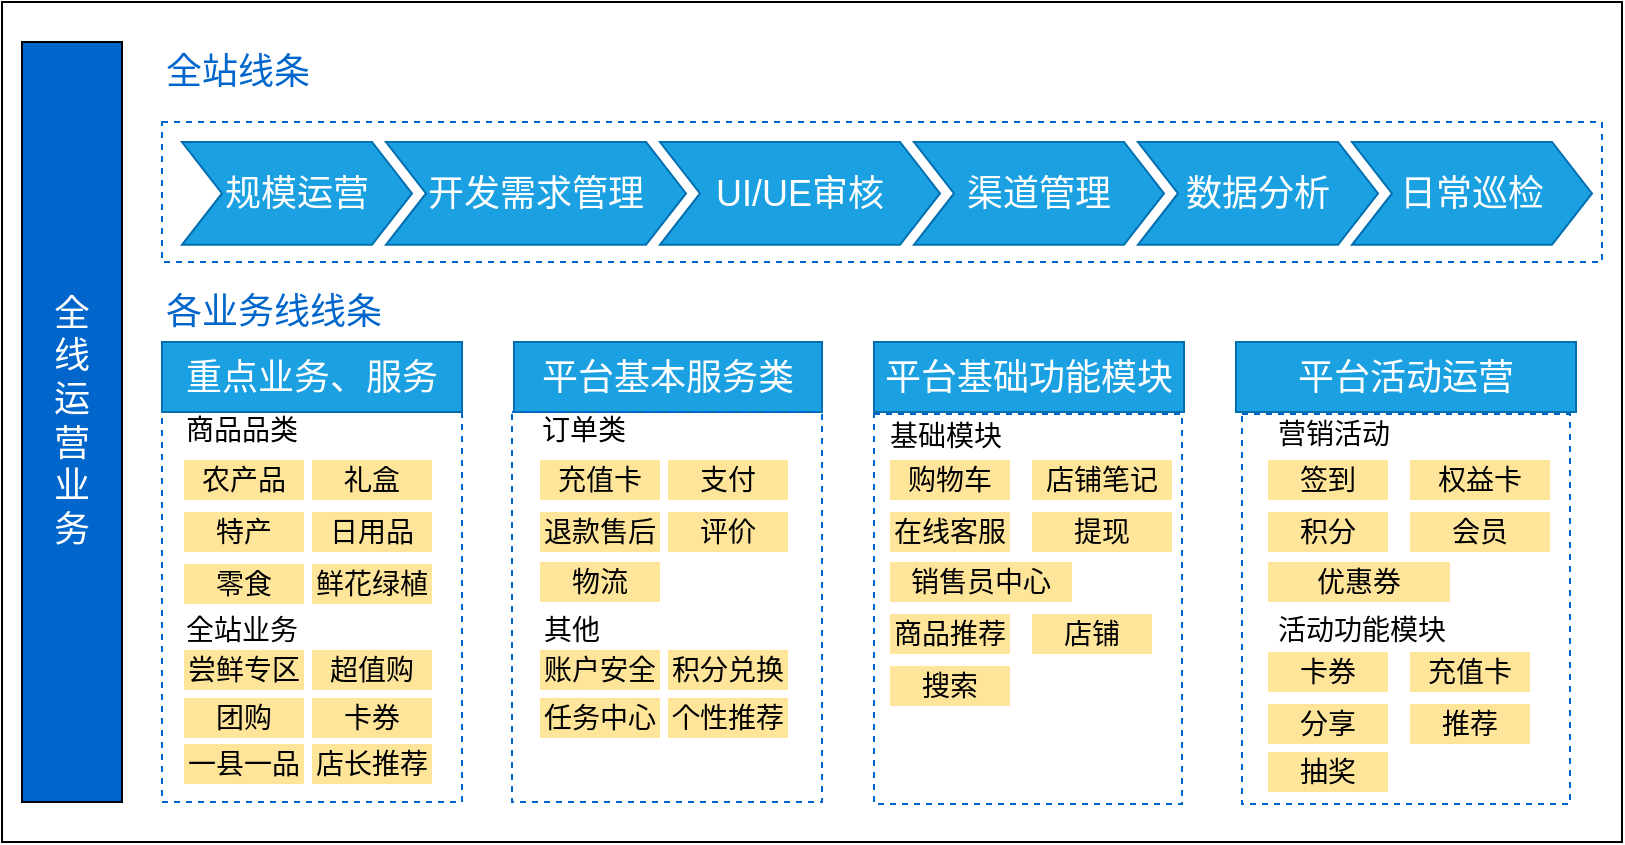 <mxfile version="20.4.0" type="github">
  <diagram id="R_URtQxGXfLqXmyFrW-w" name="第 1 页">
    <mxGraphModel dx="1180" dy="858" grid="1" gridSize="10" guides="1" tooltips="1" connect="1" arrows="1" fold="1" page="1" pageScale="1" pageWidth="1100" pageHeight="850" math="0" shadow="0">
      <root>
        <mxCell id="0" />
        <mxCell id="1" parent="0" />
        <mxCell id="sz1uF2nFQ3lxLdfejb0A-76" value="" style="whiteSpace=wrap;html=1;fontSize=14;" vertex="1" parent="1">
          <mxGeometry x="60" y="120" width="810" height="420" as="geometry" />
        </mxCell>
        <mxCell id="sz1uF2nFQ3lxLdfejb0A-1" value="全&lt;br style=&quot;font-size: 18px;&quot;&gt;线&lt;br style=&quot;font-size: 18px;&quot;&gt;运&lt;br style=&quot;font-size: 18px;&quot;&gt;营&lt;br style=&quot;font-size: 18px;&quot;&gt;业&lt;br style=&quot;font-size: 18px;&quot;&gt;务" style="rounded=0;whiteSpace=wrap;html=1;fillColor=#0066CC;fontColor=#FFFFFF;fontSize=18;" vertex="1" parent="1">
          <mxGeometry x="70" y="140" width="50" height="380" as="geometry" />
        </mxCell>
        <mxCell id="sz1uF2nFQ3lxLdfejb0A-3" value="&lt;font color=&quot;#0066cc&quot;&gt;全站线条&lt;/font&gt;" style="text;html=1;strokeColor=none;fillColor=none;align=left;verticalAlign=middle;whiteSpace=wrap;rounded=0;fontSize=18;fontColor=#FFFFFF;" vertex="1" parent="1">
          <mxGeometry x="140" y="140" width="170" height="30" as="geometry" />
        </mxCell>
        <mxCell id="sz1uF2nFQ3lxLdfejb0A-11" value="" style="group" vertex="1" connectable="0" parent="1">
          <mxGeometry x="150" y="190" width="710" height="60" as="geometry" />
        </mxCell>
        <mxCell id="sz1uF2nFQ3lxLdfejb0A-5" value="规模运营" style="shape=step;perimeter=stepPerimeter;whiteSpace=wrap;html=1;fixedSize=1;strokeColor=#006EAF;fontSize=18;fillColor=#1ba1e2;fontColor=#ffffff;" vertex="1" parent="sz1uF2nFQ3lxLdfejb0A-11">
          <mxGeometry width="115" height="51.429" as="geometry" />
        </mxCell>
        <mxCell id="sz1uF2nFQ3lxLdfejb0A-6" value="开发需求管理" style="shape=step;perimeter=stepPerimeter;whiteSpace=wrap;html=1;fixedSize=1;strokeColor=#006EAF;fontSize=18;fillColor=#1ba1e2;fontColor=#ffffff;" vertex="1" parent="sz1uF2nFQ3lxLdfejb0A-11">
          <mxGeometry x="102" width="150" height="51.429" as="geometry" />
        </mxCell>
        <mxCell id="sz1uF2nFQ3lxLdfejb0A-7" value="UI/UE审核" style="shape=step;perimeter=stepPerimeter;whiteSpace=wrap;html=1;fixedSize=1;strokeColor=#006EAF;fontSize=18;fillColor=#1ba1e2;fontColor=#ffffff;" vertex="1" parent="sz1uF2nFQ3lxLdfejb0A-11">
          <mxGeometry x="239" width="140" height="51.429" as="geometry" />
        </mxCell>
        <mxCell id="sz1uF2nFQ3lxLdfejb0A-8" value="渠道管理" style="shape=step;perimeter=stepPerimeter;whiteSpace=wrap;html=1;fixedSize=1;strokeColor=#006EAF;fontSize=18;fillColor=#1ba1e2;fontColor=#ffffff;" vertex="1" parent="sz1uF2nFQ3lxLdfejb0A-11">
          <mxGeometry x="366" width="125" height="51.429" as="geometry" />
        </mxCell>
        <mxCell id="sz1uF2nFQ3lxLdfejb0A-9" value="数据分析" style="shape=step;perimeter=stepPerimeter;whiteSpace=wrap;html=1;fixedSize=1;strokeColor=#006EAF;fontSize=18;fillColor=#1ba1e2;fontColor=#ffffff;" vertex="1" parent="sz1uF2nFQ3lxLdfejb0A-11">
          <mxGeometry x="478" width="120" height="51.429" as="geometry" />
        </mxCell>
        <mxCell id="sz1uF2nFQ3lxLdfejb0A-10" value="日常巡检" style="shape=step;perimeter=stepPerimeter;whiteSpace=wrap;html=1;fixedSize=1;strokeColor=#006EAF;fontSize=18;fillColor=#1ba1e2;fontColor=#ffffff;" vertex="1" parent="sz1uF2nFQ3lxLdfejb0A-11">
          <mxGeometry x="585" width="120" height="51.429" as="geometry" />
        </mxCell>
        <mxCell id="sz1uF2nFQ3lxLdfejb0A-4" value="" style="rounded=0;whiteSpace=wrap;html=1;fontSize=18;fontColor=#0066CC;fillColor=none;dashed=1;strokeColor=#0066CC;" vertex="1" parent="sz1uF2nFQ3lxLdfejb0A-11">
          <mxGeometry x="-10" y="-10" width="720" height="70" as="geometry" />
        </mxCell>
        <mxCell id="sz1uF2nFQ3lxLdfejb0A-12" value="&lt;font color=&quot;#0066cc&quot;&gt;各业务线线条&lt;/font&gt;" style="text;html=1;strokeColor=none;fillColor=none;align=left;verticalAlign=middle;whiteSpace=wrap;rounded=0;fontSize=18;fontColor=#FFFFFF;" vertex="1" parent="1">
          <mxGeometry x="140" y="260" width="170" height="30" as="geometry" />
        </mxCell>
        <mxCell id="sz1uF2nFQ3lxLdfejb0A-13" value="" style="rounded=0;whiteSpace=wrap;html=1;fontSize=18;fontColor=#0066CC;fillColor=none;dashed=1;strokeColor=#0066CC;" vertex="1" parent="1">
          <mxGeometry x="140" y="325" width="150" height="195" as="geometry" />
        </mxCell>
        <mxCell id="sz1uF2nFQ3lxLdfejb0A-14" value="重点业务、服务" style="rounded=0;whiteSpace=wrap;html=1;strokeColor=#006EAF;fontSize=18;fontColor=#ffffff;fillColor=#1ba1e2;" vertex="1" parent="1">
          <mxGeometry x="140" y="290" width="150" height="35" as="geometry" />
        </mxCell>
        <mxCell id="sz1uF2nFQ3lxLdfejb0A-15" value="平台基本服务类" style="rounded=0;whiteSpace=wrap;html=1;strokeColor=#006EAF;fontSize=18;fontColor=#ffffff;fillColor=#1ba1e2;" vertex="1" parent="1">
          <mxGeometry x="316" y="290" width="154" height="35" as="geometry" />
        </mxCell>
        <mxCell id="sz1uF2nFQ3lxLdfejb0A-16" value="平台基础功能模块" style="rounded=0;whiteSpace=wrap;html=1;strokeColor=#006EAF;fontSize=18;fontColor=#ffffff;fillColor=#1ba1e2;" vertex="1" parent="1">
          <mxGeometry x="496" y="290" width="155" height="35" as="geometry" />
        </mxCell>
        <mxCell id="sz1uF2nFQ3lxLdfejb0A-18" value="平台活动运营" style="rounded=0;whiteSpace=wrap;html=1;strokeColor=#006EAF;fontSize=18;fontColor=#ffffff;fillColor=#1ba1e2;" vertex="1" parent="1">
          <mxGeometry x="677" y="290" width="170" height="35" as="geometry" />
        </mxCell>
        <mxCell id="sz1uF2nFQ3lxLdfejb0A-19" value="农产品" style="rounded=0;whiteSpace=wrap;html=1;strokeColor=none;fontSize=14;fontColor=#000000;fillColor=#FFE599;" vertex="1" parent="1">
          <mxGeometry x="151" y="349" width="60" height="20" as="geometry" />
        </mxCell>
        <mxCell id="sz1uF2nFQ3lxLdfejb0A-20" value="&lt;font color=&quot;#000000&quot; style=&quot;font-size: 14px;&quot;&gt;商品品类&lt;/font&gt;" style="text;html=1;strokeColor=none;fillColor=none;align=left;verticalAlign=middle;whiteSpace=wrap;rounded=0;fontSize=18;fontColor=#0066CC;" vertex="1" parent="1">
          <mxGeometry x="150" y="323" width="90" height="20" as="geometry" />
        </mxCell>
        <mxCell id="sz1uF2nFQ3lxLdfejb0A-21" value="礼盒" style="rounded=0;whiteSpace=wrap;html=1;strokeColor=none;fontSize=14;fontColor=#000000;fillColor=#FFE599;" vertex="1" parent="1">
          <mxGeometry x="215" y="349" width="60" height="20" as="geometry" />
        </mxCell>
        <mxCell id="sz1uF2nFQ3lxLdfejb0A-22" value="特产" style="rounded=0;whiteSpace=wrap;html=1;strokeColor=none;fontSize=14;fontColor=#000000;fillColor=#FFE599;" vertex="1" parent="1">
          <mxGeometry x="151" y="375" width="60" height="20" as="geometry" />
        </mxCell>
        <mxCell id="sz1uF2nFQ3lxLdfejb0A-23" value="日用品" style="rounded=0;whiteSpace=wrap;html=1;strokeColor=none;fontSize=14;fontColor=#000000;fillColor=#FFE599;" vertex="1" parent="1">
          <mxGeometry x="215" y="375" width="60" height="20" as="geometry" />
        </mxCell>
        <mxCell id="sz1uF2nFQ3lxLdfejb0A-24" value="零食" style="rounded=0;whiteSpace=wrap;html=1;strokeColor=none;fontSize=14;fontColor=#000000;fillColor=#FFE599;" vertex="1" parent="1">
          <mxGeometry x="151" y="401" width="60" height="20" as="geometry" />
        </mxCell>
        <mxCell id="sz1uF2nFQ3lxLdfejb0A-25" value="鲜花绿植" style="rounded=0;whiteSpace=wrap;html=1;strokeColor=none;fontSize=14;fontColor=#000000;fillColor=#FFE599;" vertex="1" parent="1">
          <mxGeometry x="215" y="401" width="60" height="20" as="geometry" />
        </mxCell>
        <mxCell id="sz1uF2nFQ3lxLdfejb0A-26" value="尝鲜专区" style="rounded=0;whiteSpace=wrap;html=1;strokeColor=none;fontSize=14;fontColor=#000000;fillColor=#FFE599;" vertex="1" parent="1">
          <mxGeometry x="151" y="444" width="60" height="20" as="geometry" />
        </mxCell>
        <mxCell id="sz1uF2nFQ3lxLdfejb0A-27" value="超值购" style="rounded=0;whiteSpace=wrap;html=1;strokeColor=none;fontSize=14;fontColor=#000000;fillColor=#FFE599;" vertex="1" parent="1">
          <mxGeometry x="215" y="444" width="60" height="20" as="geometry" />
        </mxCell>
        <mxCell id="sz1uF2nFQ3lxLdfejb0A-28" value="&lt;font color=&quot;#000000&quot; style=&quot;font-size: 14px;&quot;&gt;全站业务&lt;/font&gt;" style="text;html=1;strokeColor=none;fillColor=none;align=left;verticalAlign=middle;whiteSpace=wrap;rounded=0;fontSize=18;fontColor=#0066CC;" vertex="1" parent="1">
          <mxGeometry x="150" y="423" width="90" height="20" as="geometry" />
        </mxCell>
        <mxCell id="sz1uF2nFQ3lxLdfejb0A-29" value="团购" style="rounded=0;whiteSpace=wrap;html=1;strokeColor=none;fontSize=14;fontColor=#000000;fillColor=#FFE599;" vertex="1" parent="1">
          <mxGeometry x="151" y="468" width="60" height="20" as="geometry" />
        </mxCell>
        <mxCell id="sz1uF2nFQ3lxLdfejb0A-30" value="卡券" style="rounded=0;whiteSpace=wrap;html=1;strokeColor=none;fontSize=14;fontColor=#000000;fillColor=#FFE599;" vertex="1" parent="1">
          <mxGeometry x="215" y="468" width="60" height="20" as="geometry" />
        </mxCell>
        <mxCell id="sz1uF2nFQ3lxLdfejb0A-31" value="一县一品" style="rounded=0;whiteSpace=wrap;html=1;strokeColor=none;fontSize=14;fontColor=#000000;fillColor=#FFE599;" vertex="1" parent="1">
          <mxGeometry x="151" y="491" width="60" height="20" as="geometry" />
        </mxCell>
        <mxCell id="sz1uF2nFQ3lxLdfejb0A-32" value="店长推荐" style="rounded=0;whiteSpace=wrap;html=1;strokeColor=none;fontSize=14;fontColor=#000000;fillColor=#FFE599;" vertex="1" parent="1">
          <mxGeometry x="215" y="491" width="60" height="20" as="geometry" />
        </mxCell>
        <mxCell id="sz1uF2nFQ3lxLdfejb0A-33" value="" style="rounded=0;whiteSpace=wrap;html=1;fontSize=18;fontColor=#0066CC;fillColor=none;dashed=1;strokeColor=#0066CC;" vertex="1" parent="1">
          <mxGeometry x="315" y="325" width="155" height="195" as="geometry" />
        </mxCell>
        <mxCell id="sz1uF2nFQ3lxLdfejb0A-34" value="充值卡" style="rounded=0;whiteSpace=wrap;html=1;strokeColor=none;fontSize=14;fontColor=#000000;fillColor=#FFE599;" vertex="1" parent="1">
          <mxGeometry x="329" y="349" width="60" height="20" as="geometry" />
        </mxCell>
        <mxCell id="sz1uF2nFQ3lxLdfejb0A-35" value="&lt;font color=&quot;#000000&quot; style=&quot;font-size: 14px;&quot;&gt;订单类&lt;/font&gt;" style="text;html=1;strokeColor=none;fillColor=none;align=left;verticalAlign=middle;whiteSpace=wrap;rounded=0;fontSize=18;fontColor=#0066CC;" vertex="1" parent="1">
          <mxGeometry x="328" y="323" width="90" height="20" as="geometry" />
        </mxCell>
        <mxCell id="sz1uF2nFQ3lxLdfejb0A-36" value="支付" style="rounded=0;whiteSpace=wrap;html=1;strokeColor=none;fontSize=14;fontColor=#000000;fillColor=#FFE599;" vertex="1" parent="1">
          <mxGeometry x="393" y="349" width="60" height="20" as="geometry" />
        </mxCell>
        <mxCell id="sz1uF2nFQ3lxLdfejb0A-37" value="退款售后" style="rounded=0;whiteSpace=wrap;html=1;strokeColor=none;fontSize=14;fontColor=#000000;fillColor=#FFE599;" vertex="1" parent="1">
          <mxGeometry x="329" y="375" width="60" height="20" as="geometry" />
        </mxCell>
        <mxCell id="sz1uF2nFQ3lxLdfejb0A-38" value="评价" style="rounded=0;whiteSpace=wrap;html=1;strokeColor=none;fontSize=14;fontColor=#000000;fillColor=#FFE599;" vertex="1" parent="1">
          <mxGeometry x="393" y="375" width="60" height="20" as="geometry" />
        </mxCell>
        <mxCell id="sz1uF2nFQ3lxLdfejb0A-39" value="物流" style="rounded=0;whiteSpace=wrap;html=1;strokeColor=none;fontSize=14;fontColor=#000000;fillColor=#FFE599;" vertex="1" parent="1">
          <mxGeometry x="329" y="400" width="60" height="20" as="geometry" />
        </mxCell>
        <mxCell id="sz1uF2nFQ3lxLdfejb0A-41" value="账户安全" style="rounded=0;whiteSpace=wrap;html=1;strokeColor=none;fontSize=14;fontColor=#000000;fillColor=#FFE599;" vertex="1" parent="1">
          <mxGeometry x="329" y="444" width="60" height="20" as="geometry" />
        </mxCell>
        <mxCell id="sz1uF2nFQ3lxLdfejb0A-42" value="积分兑换" style="rounded=0;whiteSpace=wrap;html=1;strokeColor=none;fontSize=14;fontColor=#000000;fillColor=#FFE599;" vertex="1" parent="1">
          <mxGeometry x="393" y="444" width="60" height="20" as="geometry" />
        </mxCell>
        <mxCell id="sz1uF2nFQ3lxLdfejb0A-43" value="&lt;font color=&quot;#000000&quot; style=&quot;font-size: 14px;&quot;&gt;其他&lt;/font&gt;" style="text;html=1;strokeColor=none;fillColor=none;align=left;verticalAlign=middle;whiteSpace=wrap;rounded=0;fontSize=18;fontColor=#0066CC;" vertex="1" parent="1">
          <mxGeometry x="329" y="423" width="90" height="20" as="geometry" />
        </mxCell>
        <mxCell id="sz1uF2nFQ3lxLdfejb0A-45" value="任务中心" style="rounded=0;whiteSpace=wrap;html=1;strokeColor=none;fontSize=14;fontColor=#000000;fillColor=#FFE599;" vertex="1" parent="1">
          <mxGeometry x="329" y="468" width="60" height="20" as="geometry" />
        </mxCell>
        <mxCell id="sz1uF2nFQ3lxLdfejb0A-47" value="个性推荐" style="rounded=0;whiteSpace=wrap;html=1;strokeColor=none;fontSize=14;fontColor=#000000;fillColor=#FFE599;" vertex="1" parent="1">
          <mxGeometry x="393" y="468" width="60" height="20" as="geometry" />
        </mxCell>
        <mxCell id="sz1uF2nFQ3lxLdfejb0A-48" value="" style="rounded=0;whiteSpace=wrap;html=1;fontSize=18;fontColor=#0066CC;fillColor=none;dashed=1;strokeColor=#0066CC;" vertex="1" parent="1">
          <mxGeometry x="496" y="326" width="154" height="195" as="geometry" />
        </mxCell>
        <mxCell id="sz1uF2nFQ3lxLdfejb0A-49" value="购物车" style="rounded=0;whiteSpace=wrap;html=1;strokeColor=none;fontSize=14;fontColor=#000000;fillColor=#FFE599;" vertex="1" parent="1">
          <mxGeometry x="504" y="349" width="60" height="20" as="geometry" />
        </mxCell>
        <mxCell id="sz1uF2nFQ3lxLdfejb0A-51" value="店铺笔记" style="rounded=0;whiteSpace=wrap;html=1;strokeColor=none;fontSize=14;fontColor=#000000;fillColor=#FFE599;" vertex="1" parent="1">
          <mxGeometry x="575" y="349" width="70" height="20" as="geometry" />
        </mxCell>
        <mxCell id="sz1uF2nFQ3lxLdfejb0A-52" value="在线客服" style="rounded=0;whiteSpace=wrap;html=1;strokeColor=none;fontSize=14;fontColor=#000000;fillColor=#FFE599;" vertex="1" parent="1">
          <mxGeometry x="504" y="375" width="60" height="20" as="geometry" />
        </mxCell>
        <mxCell id="sz1uF2nFQ3lxLdfejb0A-53" value="提现" style="rounded=0;whiteSpace=wrap;html=1;strokeColor=none;fontSize=14;fontColor=#000000;fillColor=#FFE599;" vertex="1" parent="1">
          <mxGeometry x="575" y="375" width="70" height="20" as="geometry" />
        </mxCell>
        <mxCell id="sz1uF2nFQ3lxLdfejb0A-54" value="销售员中心" style="rounded=0;whiteSpace=wrap;html=1;strokeColor=none;fontSize=14;fontColor=#000000;fillColor=#FFE599;" vertex="1" parent="1">
          <mxGeometry x="504" y="400" width="91" height="20" as="geometry" />
        </mxCell>
        <mxCell id="sz1uF2nFQ3lxLdfejb0A-55" value="商品推荐" style="rounded=0;whiteSpace=wrap;html=1;strokeColor=none;fontSize=14;fontColor=#000000;fillColor=#FFE599;" vertex="1" parent="1">
          <mxGeometry x="504" y="426" width="60" height="20" as="geometry" />
        </mxCell>
        <mxCell id="sz1uF2nFQ3lxLdfejb0A-60" value="店铺" style="rounded=0;whiteSpace=wrap;html=1;strokeColor=none;fontSize=14;fontColor=#000000;fillColor=#FFE599;" vertex="1" parent="1">
          <mxGeometry x="575" y="426" width="60" height="20" as="geometry" />
        </mxCell>
        <mxCell id="sz1uF2nFQ3lxLdfejb0A-61" value="搜索" style="rounded=0;whiteSpace=wrap;html=1;strokeColor=none;fontSize=14;fontColor=#000000;fillColor=#FFE599;" vertex="1" parent="1">
          <mxGeometry x="504" y="452" width="60" height="20" as="geometry" />
        </mxCell>
        <mxCell id="sz1uF2nFQ3lxLdfejb0A-62" value="" style="rounded=0;whiteSpace=wrap;html=1;fontSize=18;fontColor=#0066CC;fillColor=none;dashed=1;strokeColor=#0066CC;" vertex="1" parent="1">
          <mxGeometry x="680" y="326" width="164" height="195" as="geometry" />
        </mxCell>
        <mxCell id="sz1uF2nFQ3lxLdfejb0A-63" value="签到" style="rounded=0;whiteSpace=wrap;html=1;strokeColor=none;fontSize=14;fontColor=#000000;fillColor=#FFE599;" vertex="1" parent="1">
          <mxGeometry x="693" y="349" width="60" height="20" as="geometry" />
        </mxCell>
        <mxCell id="sz1uF2nFQ3lxLdfejb0A-64" value="权益卡" style="rounded=0;whiteSpace=wrap;html=1;strokeColor=none;fontSize=14;fontColor=#000000;fillColor=#FFE599;" vertex="1" parent="1">
          <mxGeometry x="764" y="349" width="70" height="20" as="geometry" />
        </mxCell>
        <mxCell id="sz1uF2nFQ3lxLdfejb0A-65" value="积分" style="rounded=0;whiteSpace=wrap;html=1;strokeColor=none;fontSize=14;fontColor=#000000;fillColor=#FFE599;" vertex="1" parent="1">
          <mxGeometry x="693" y="375" width="60" height="20" as="geometry" />
        </mxCell>
        <mxCell id="sz1uF2nFQ3lxLdfejb0A-66" value="会员" style="rounded=0;whiteSpace=wrap;html=1;strokeColor=none;fontSize=14;fontColor=#000000;fillColor=#FFE599;" vertex="1" parent="1">
          <mxGeometry x="764" y="375" width="70" height="20" as="geometry" />
        </mxCell>
        <mxCell id="sz1uF2nFQ3lxLdfejb0A-67" value="优惠券" style="rounded=0;whiteSpace=wrap;html=1;strokeColor=none;fontSize=14;fontColor=#000000;fillColor=#FFE599;" vertex="1" parent="1">
          <mxGeometry x="693" y="400" width="91" height="20" as="geometry" />
        </mxCell>
        <mxCell id="sz1uF2nFQ3lxLdfejb0A-68" value="卡券" style="rounded=0;whiteSpace=wrap;html=1;strokeColor=none;fontSize=14;fontColor=#000000;fillColor=#FFE599;" vertex="1" parent="1">
          <mxGeometry x="693" y="445" width="60" height="20" as="geometry" />
        </mxCell>
        <mxCell id="sz1uF2nFQ3lxLdfejb0A-69" value="充值卡" style="rounded=0;whiteSpace=wrap;html=1;strokeColor=none;fontSize=14;fontColor=#000000;fillColor=#FFE599;" vertex="1" parent="1">
          <mxGeometry x="764" y="445" width="60" height="20" as="geometry" />
        </mxCell>
        <mxCell id="sz1uF2nFQ3lxLdfejb0A-70" value="分享" style="rounded=0;whiteSpace=wrap;html=1;strokeColor=none;fontSize=14;fontColor=#000000;fillColor=#FFE599;" vertex="1" parent="1">
          <mxGeometry x="693" y="471" width="60" height="20" as="geometry" />
        </mxCell>
        <mxCell id="sz1uF2nFQ3lxLdfejb0A-71" value="&lt;font color=&quot;#000000&quot; style=&quot;font-size: 14px;&quot;&gt;基础模块&lt;/font&gt;" style="text;html=1;strokeColor=none;fillColor=none;align=left;verticalAlign=middle;whiteSpace=wrap;rounded=0;fontSize=18;fontColor=#0066CC;" vertex="1" parent="1">
          <mxGeometry x="502" y="326" width="90" height="20" as="geometry" />
        </mxCell>
        <mxCell id="sz1uF2nFQ3lxLdfejb0A-72" value="&lt;font color=&quot;#000000&quot; style=&quot;font-size: 14px;&quot;&gt;营销活动&lt;/font&gt;" style="text;html=1;strokeColor=none;fillColor=none;align=left;verticalAlign=middle;whiteSpace=wrap;rounded=0;fontSize=18;fontColor=#0066CC;" vertex="1" parent="1">
          <mxGeometry x="696" y="325" width="90" height="20" as="geometry" />
        </mxCell>
        <mxCell id="sz1uF2nFQ3lxLdfejb0A-73" value="&lt;font color=&quot;#000000&quot; style=&quot;font-size: 14px;&quot;&gt;活动功能模块&lt;/font&gt;" style="text;html=1;strokeColor=none;fillColor=none;align=left;verticalAlign=middle;whiteSpace=wrap;rounded=0;fontSize=18;fontColor=#0066CC;" vertex="1" parent="1">
          <mxGeometry x="696" y="423" width="90" height="20" as="geometry" />
        </mxCell>
        <mxCell id="sz1uF2nFQ3lxLdfejb0A-74" value="推荐" style="rounded=0;whiteSpace=wrap;html=1;strokeColor=none;fontSize=14;fontColor=#000000;fillColor=#FFE599;" vertex="1" parent="1">
          <mxGeometry x="764" y="471" width="60" height="20" as="geometry" />
        </mxCell>
        <mxCell id="sz1uF2nFQ3lxLdfejb0A-75" value="抽奖" style="rounded=0;whiteSpace=wrap;html=1;strokeColor=none;fontSize=14;fontColor=#000000;fillColor=#FFE599;" vertex="1" parent="1">
          <mxGeometry x="693" y="495" width="60" height="20" as="geometry" />
        </mxCell>
      </root>
    </mxGraphModel>
  </diagram>
</mxfile>
